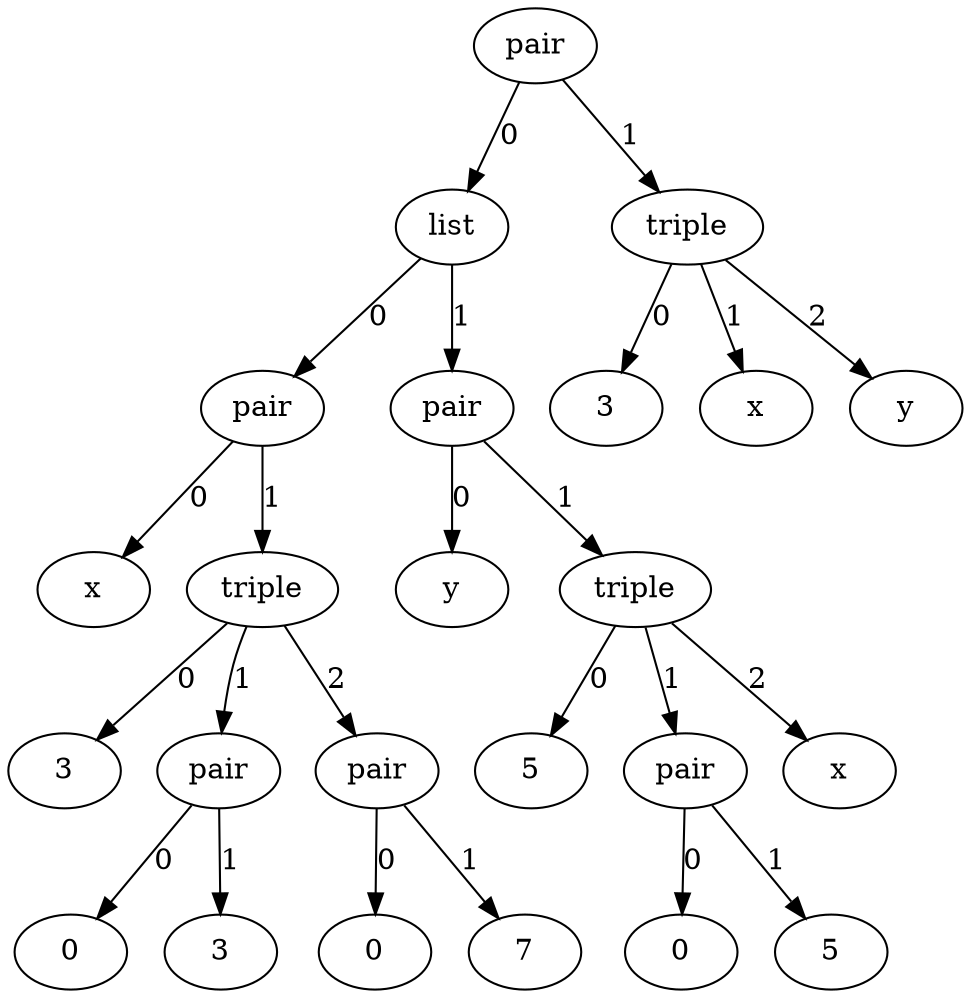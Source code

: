 digraph G {
n1 [label="pair"]
n2 [label="list"]
n3 [label="pair"]
n4 [label="x"]
n3 -> n4 [label="0"]
n5 [label="triple"]
n6 [label="3"]
n5 -> n6 [label="0"]
n7 [label="pair"]
n8 [label="0"]
n7 -> n8 [label="0"]
n9 [label="3"]
n7 -> n9 [label="1"]
n5 -> n7 [label="1"]
n10 [label="pair"]
n11 [label="0"]
n10 -> n11 [label="0"]
n12 [label="7"]
n10 -> n12 [label="1"]
n5 -> n10 [label="2"]
n3 -> n5 [label="1"]
n2 -> n3 [label="0"]
n13 [label="pair"]
n14 [label="y"]
n13 -> n14 [label="0"]
n15 [label="triple"]
n16 [label="5"]
n15 -> n16 [label="0"]
n17 [label="pair"]
n18 [label="0"]
n17 -> n18 [label="0"]
n19 [label="5"]
n17 -> n19 [label="1"]
n15 -> n17 [label="1"]
n20 [label="x"]
n15 -> n20 [label="2"]
n13 -> n15 [label="1"]
n2 -> n13 [label="1"]
n1 -> n2 [label="0"]
n21 [label="triple"]
n22 [label="3"]
n21 -> n22 [label="0"]
n23 [label="x"]
n21 -> n23 [label="1"]
n24 [label="y"]
n21 -> n24 [label="2"]
n1 -> n21 [label="1"]
}
